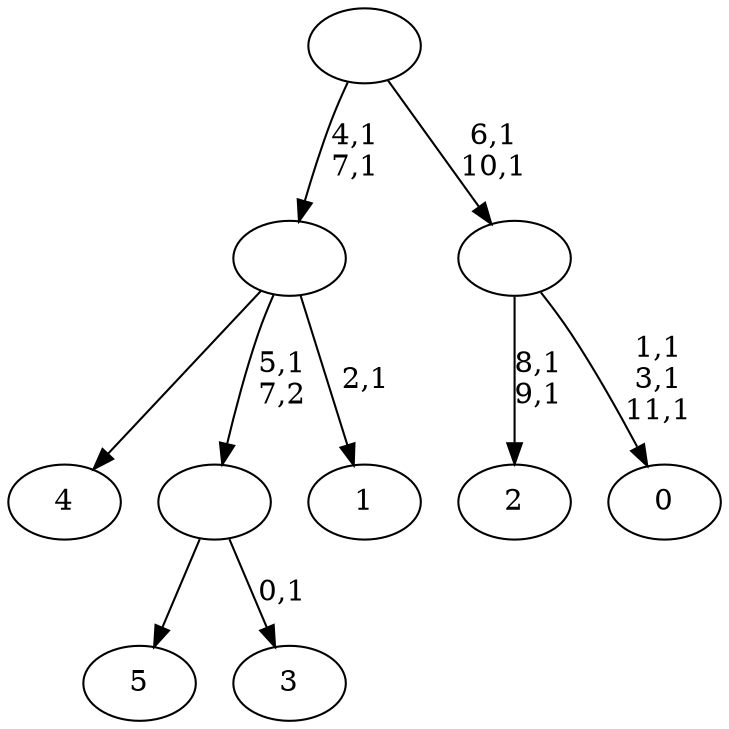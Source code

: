 digraph T {
	18 [label="5"]
	17 [label="4"]
	16 [label="3"]
	14 [label=""]
	13 [label="2"]
	10 [label="1"]
	8 [label=""]
	6 [label="0"]
	2 [label=""]
	0 [label=""]
	14 -> 16 [label="0,1"]
	14 -> 18 [label=""]
	8 -> 10 [label="2,1"]
	8 -> 17 [label=""]
	8 -> 14 [label="5,1\n7,2"]
	2 -> 6 [label="1,1\n3,1\n11,1"]
	2 -> 13 [label="8,1\n9,1"]
	0 -> 2 [label="6,1\n10,1"]
	0 -> 8 [label="4,1\n7,1"]
}
